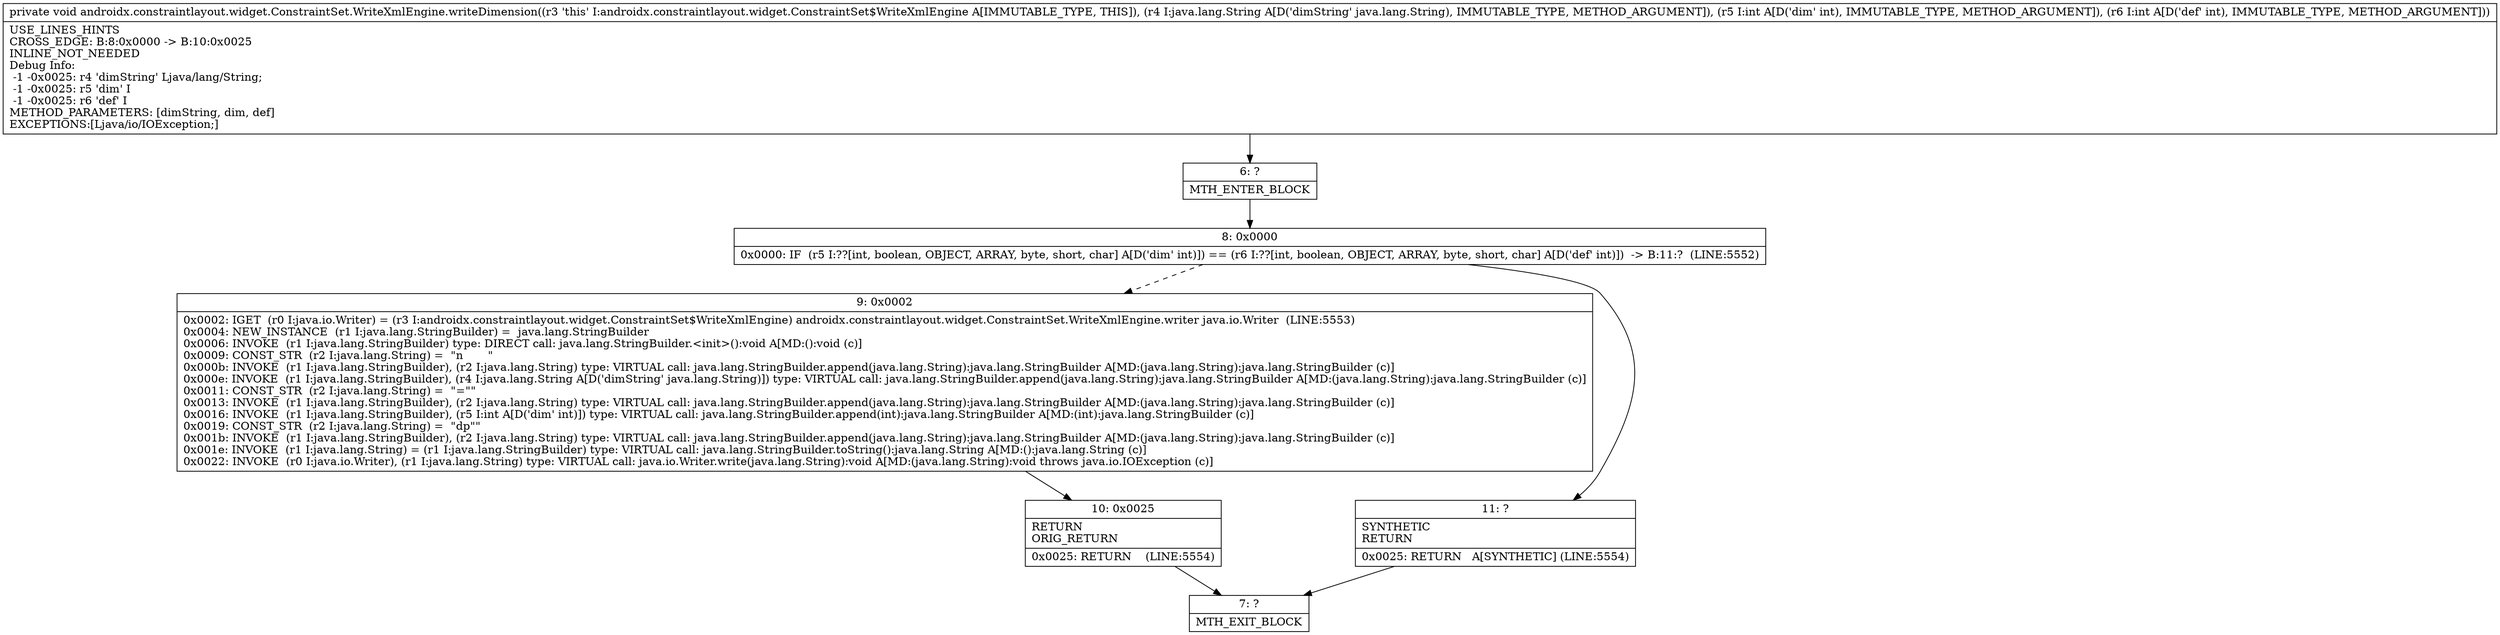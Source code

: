 digraph "CFG forandroidx.constraintlayout.widget.ConstraintSet.WriteXmlEngine.writeDimension(Ljava\/lang\/String;II)V" {
Node_6 [shape=record,label="{6\:\ ?|MTH_ENTER_BLOCK\l}"];
Node_8 [shape=record,label="{8\:\ 0x0000|0x0000: IF  (r5 I:??[int, boolean, OBJECT, ARRAY, byte, short, char] A[D('dim' int)]) == (r6 I:??[int, boolean, OBJECT, ARRAY, byte, short, char] A[D('def' int)])  \-\> B:11:?  (LINE:5552)\l}"];
Node_9 [shape=record,label="{9\:\ 0x0002|0x0002: IGET  (r0 I:java.io.Writer) = (r3 I:androidx.constraintlayout.widget.ConstraintSet$WriteXmlEngine) androidx.constraintlayout.widget.ConstraintSet.WriteXmlEngine.writer java.io.Writer  (LINE:5553)\l0x0004: NEW_INSTANCE  (r1 I:java.lang.StringBuilder) =  java.lang.StringBuilder \l0x0006: INVOKE  (r1 I:java.lang.StringBuilder) type: DIRECT call: java.lang.StringBuilder.\<init\>():void A[MD:():void (c)]\l0x0009: CONST_STR  (r2 I:java.lang.String) =  \"n       \" \l0x000b: INVOKE  (r1 I:java.lang.StringBuilder), (r2 I:java.lang.String) type: VIRTUAL call: java.lang.StringBuilder.append(java.lang.String):java.lang.StringBuilder A[MD:(java.lang.String):java.lang.StringBuilder (c)]\l0x000e: INVOKE  (r1 I:java.lang.StringBuilder), (r4 I:java.lang.String A[D('dimString' java.lang.String)]) type: VIRTUAL call: java.lang.StringBuilder.append(java.lang.String):java.lang.StringBuilder A[MD:(java.lang.String):java.lang.StringBuilder (c)]\l0x0011: CONST_STR  (r2 I:java.lang.String) =  \"=\"\" \l0x0013: INVOKE  (r1 I:java.lang.StringBuilder), (r2 I:java.lang.String) type: VIRTUAL call: java.lang.StringBuilder.append(java.lang.String):java.lang.StringBuilder A[MD:(java.lang.String):java.lang.StringBuilder (c)]\l0x0016: INVOKE  (r1 I:java.lang.StringBuilder), (r5 I:int A[D('dim' int)]) type: VIRTUAL call: java.lang.StringBuilder.append(int):java.lang.StringBuilder A[MD:(int):java.lang.StringBuilder (c)]\l0x0019: CONST_STR  (r2 I:java.lang.String) =  \"dp\"\" \l0x001b: INVOKE  (r1 I:java.lang.StringBuilder), (r2 I:java.lang.String) type: VIRTUAL call: java.lang.StringBuilder.append(java.lang.String):java.lang.StringBuilder A[MD:(java.lang.String):java.lang.StringBuilder (c)]\l0x001e: INVOKE  (r1 I:java.lang.String) = (r1 I:java.lang.StringBuilder) type: VIRTUAL call: java.lang.StringBuilder.toString():java.lang.String A[MD:():java.lang.String (c)]\l0x0022: INVOKE  (r0 I:java.io.Writer), (r1 I:java.lang.String) type: VIRTUAL call: java.io.Writer.write(java.lang.String):void A[MD:(java.lang.String):void throws java.io.IOException (c)]\l}"];
Node_10 [shape=record,label="{10\:\ 0x0025|RETURN\lORIG_RETURN\l|0x0025: RETURN    (LINE:5554)\l}"];
Node_7 [shape=record,label="{7\:\ ?|MTH_EXIT_BLOCK\l}"];
Node_11 [shape=record,label="{11\:\ ?|SYNTHETIC\lRETURN\l|0x0025: RETURN   A[SYNTHETIC] (LINE:5554)\l}"];
MethodNode[shape=record,label="{private void androidx.constraintlayout.widget.ConstraintSet.WriteXmlEngine.writeDimension((r3 'this' I:androidx.constraintlayout.widget.ConstraintSet$WriteXmlEngine A[IMMUTABLE_TYPE, THIS]), (r4 I:java.lang.String A[D('dimString' java.lang.String), IMMUTABLE_TYPE, METHOD_ARGUMENT]), (r5 I:int A[D('dim' int), IMMUTABLE_TYPE, METHOD_ARGUMENT]), (r6 I:int A[D('def' int), IMMUTABLE_TYPE, METHOD_ARGUMENT]))  | USE_LINES_HINTS\lCROSS_EDGE: B:8:0x0000 \-\> B:10:0x0025\lINLINE_NOT_NEEDED\lDebug Info:\l  \-1 \-0x0025: r4 'dimString' Ljava\/lang\/String;\l  \-1 \-0x0025: r5 'dim' I\l  \-1 \-0x0025: r6 'def' I\lMETHOD_PARAMETERS: [dimString, dim, def]\lEXCEPTIONS:[Ljava\/io\/IOException;]\l}"];
MethodNode -> Node_6;Node_6 -> Node_8;
Node_8 -> Node_9[style=dashed];
Node_8 -> Node_11;
Node_9 -> Node_10;
Node_10 -> Node_7;
Node_11 -> Node_7;
}

